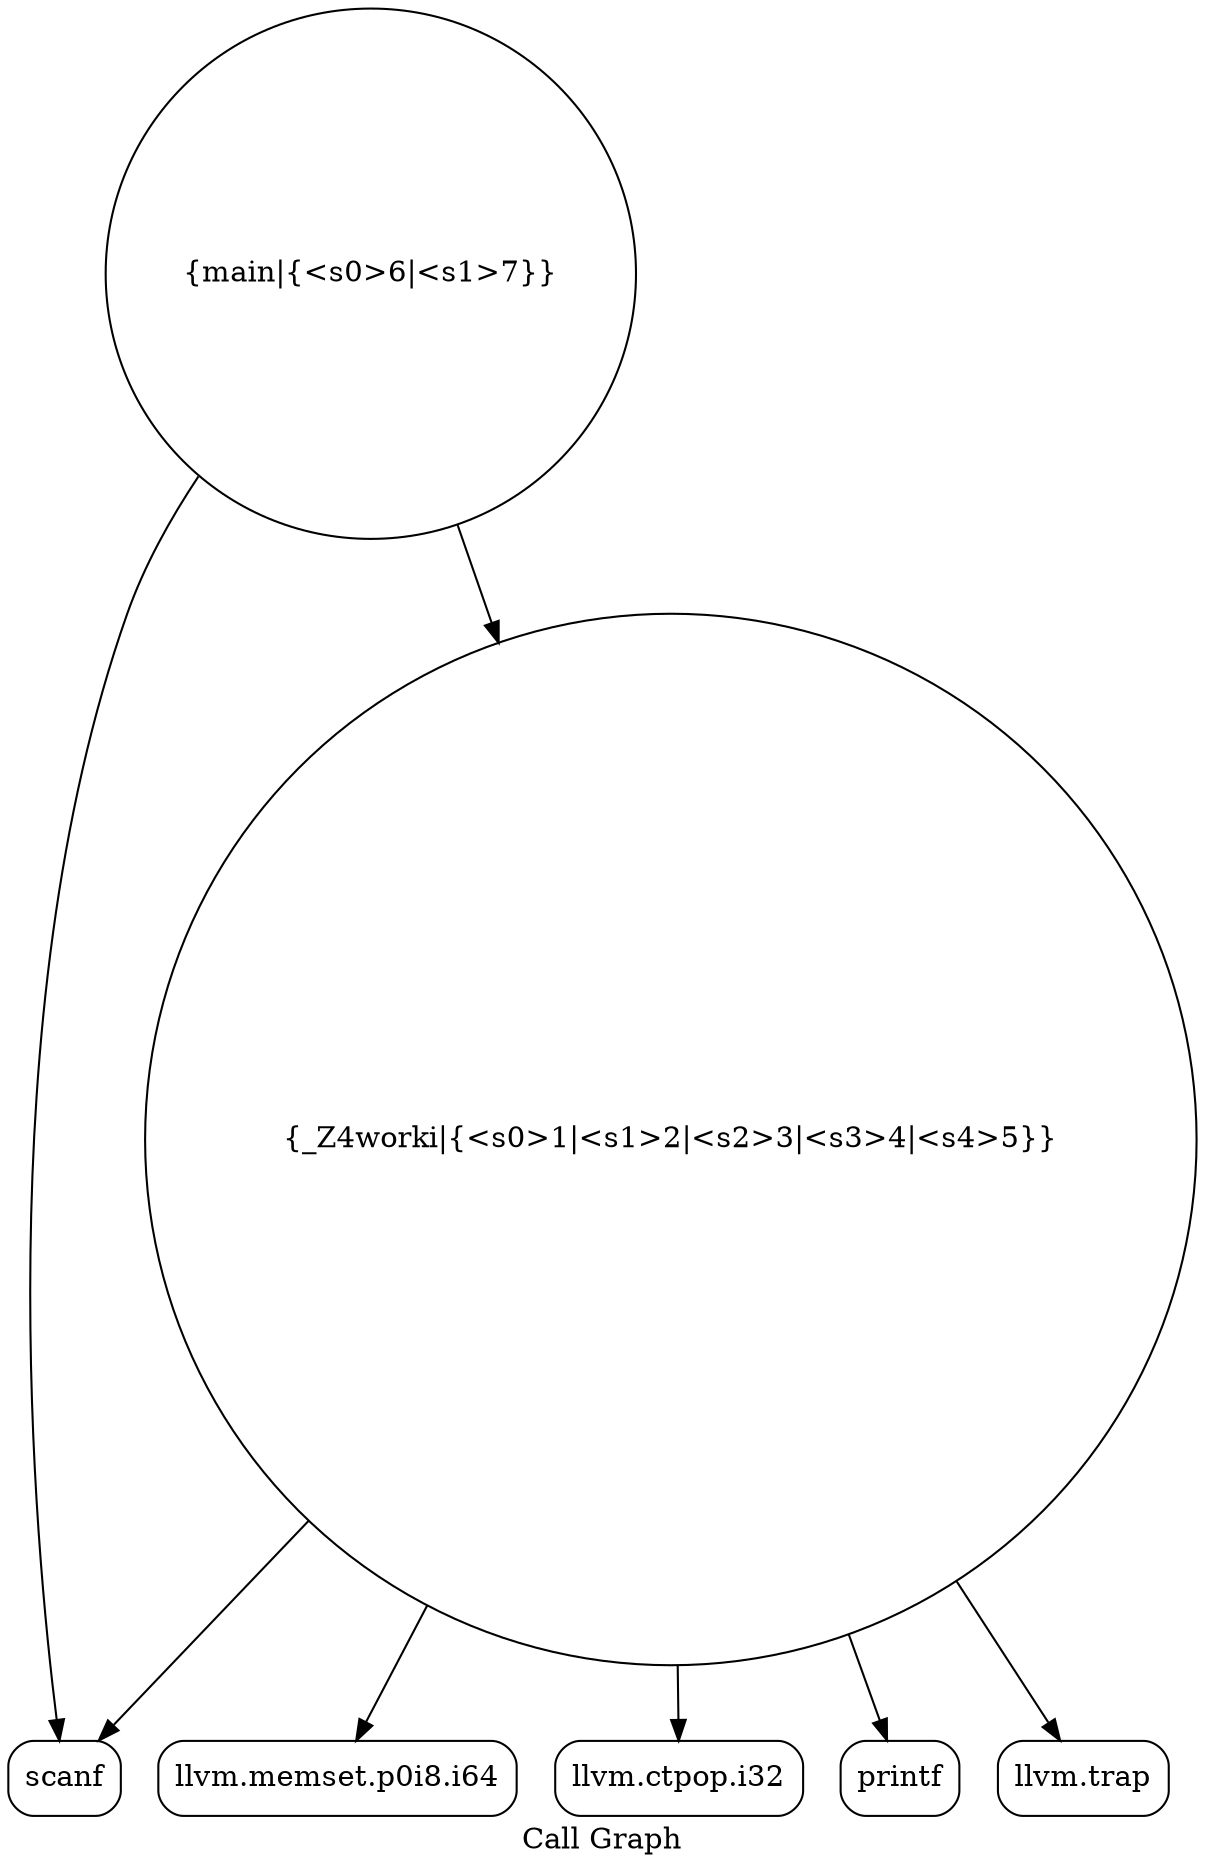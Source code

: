 digraph "Call Graph" {
	label="Call Graph";

	Node0x55d13950e7f0 [shape=record,shape=circle,label="{_Z4worki|{<s0>1|<s1>2|<s2>3|<s3>4|<s4>5}}"];
	Node0x55d13950e7f0:s0 -> Node0x55d13950ec80[color=black];
	Node0x55d13950e7f0:s1 -> Node0x55d13950ed00[color=black];
	Node0x55d13950e7f0:s2 -> Node0x55d13950ed80[color=black];
	Node0x55d13950e7f0:s3 -> Node0x55d13950ee00[color=black];
	Node0x55d13950e7f0:s4 -> Node0x55d13950ee80[color=black];
	Node0x55d13950ed00 [shape=record,shape=Mrecord,label="{llvm.memset.p0i8.i64}"];
	Node0x55d13950ee00 [shape=record,shape=Mrecord,label="{printf}"];
	Node0x55d13950ef00 [shape=record,shape=circle,label="{main|{<s0>6|<s1>7}}"];
	Node0x55d13950ef00:s0 -> Node0x55d13950ec80[color=black];
	Node0x55d13950ef00:s1 -> Node0x55d13950e7f0[color=black];
	Node0x55d13950ec80 [shape=record,shape=Mrecord,label="{scanf}"];
	Node0x55d13950ed80 [shape=record,shape=Mrecord,label="{llvm.ctpop.i32}"];
	Node0x55d13950ee80 [shape=record,shape=Mrecord,label="{llvm.trap}"];
}
